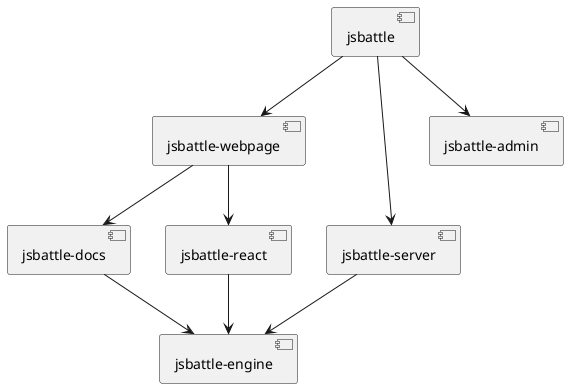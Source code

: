@startuml

[jsbattle] --> [jsbattle-webpage]
[jsbattle] --> [jsbattle-server]
[jsbattle] --> [jsbattle-admin]
[jsbattle-docs] --> [jsbattle-engine]
[jsbattle-react] --> [jsbattle-engine]
[jsbattle-server] --> [jsbattle-engine]
[jsbattle-webpage] --> [jsbattle-react]
[jsbattle-webpage] --> [jsbattle-docs]

@enduml
